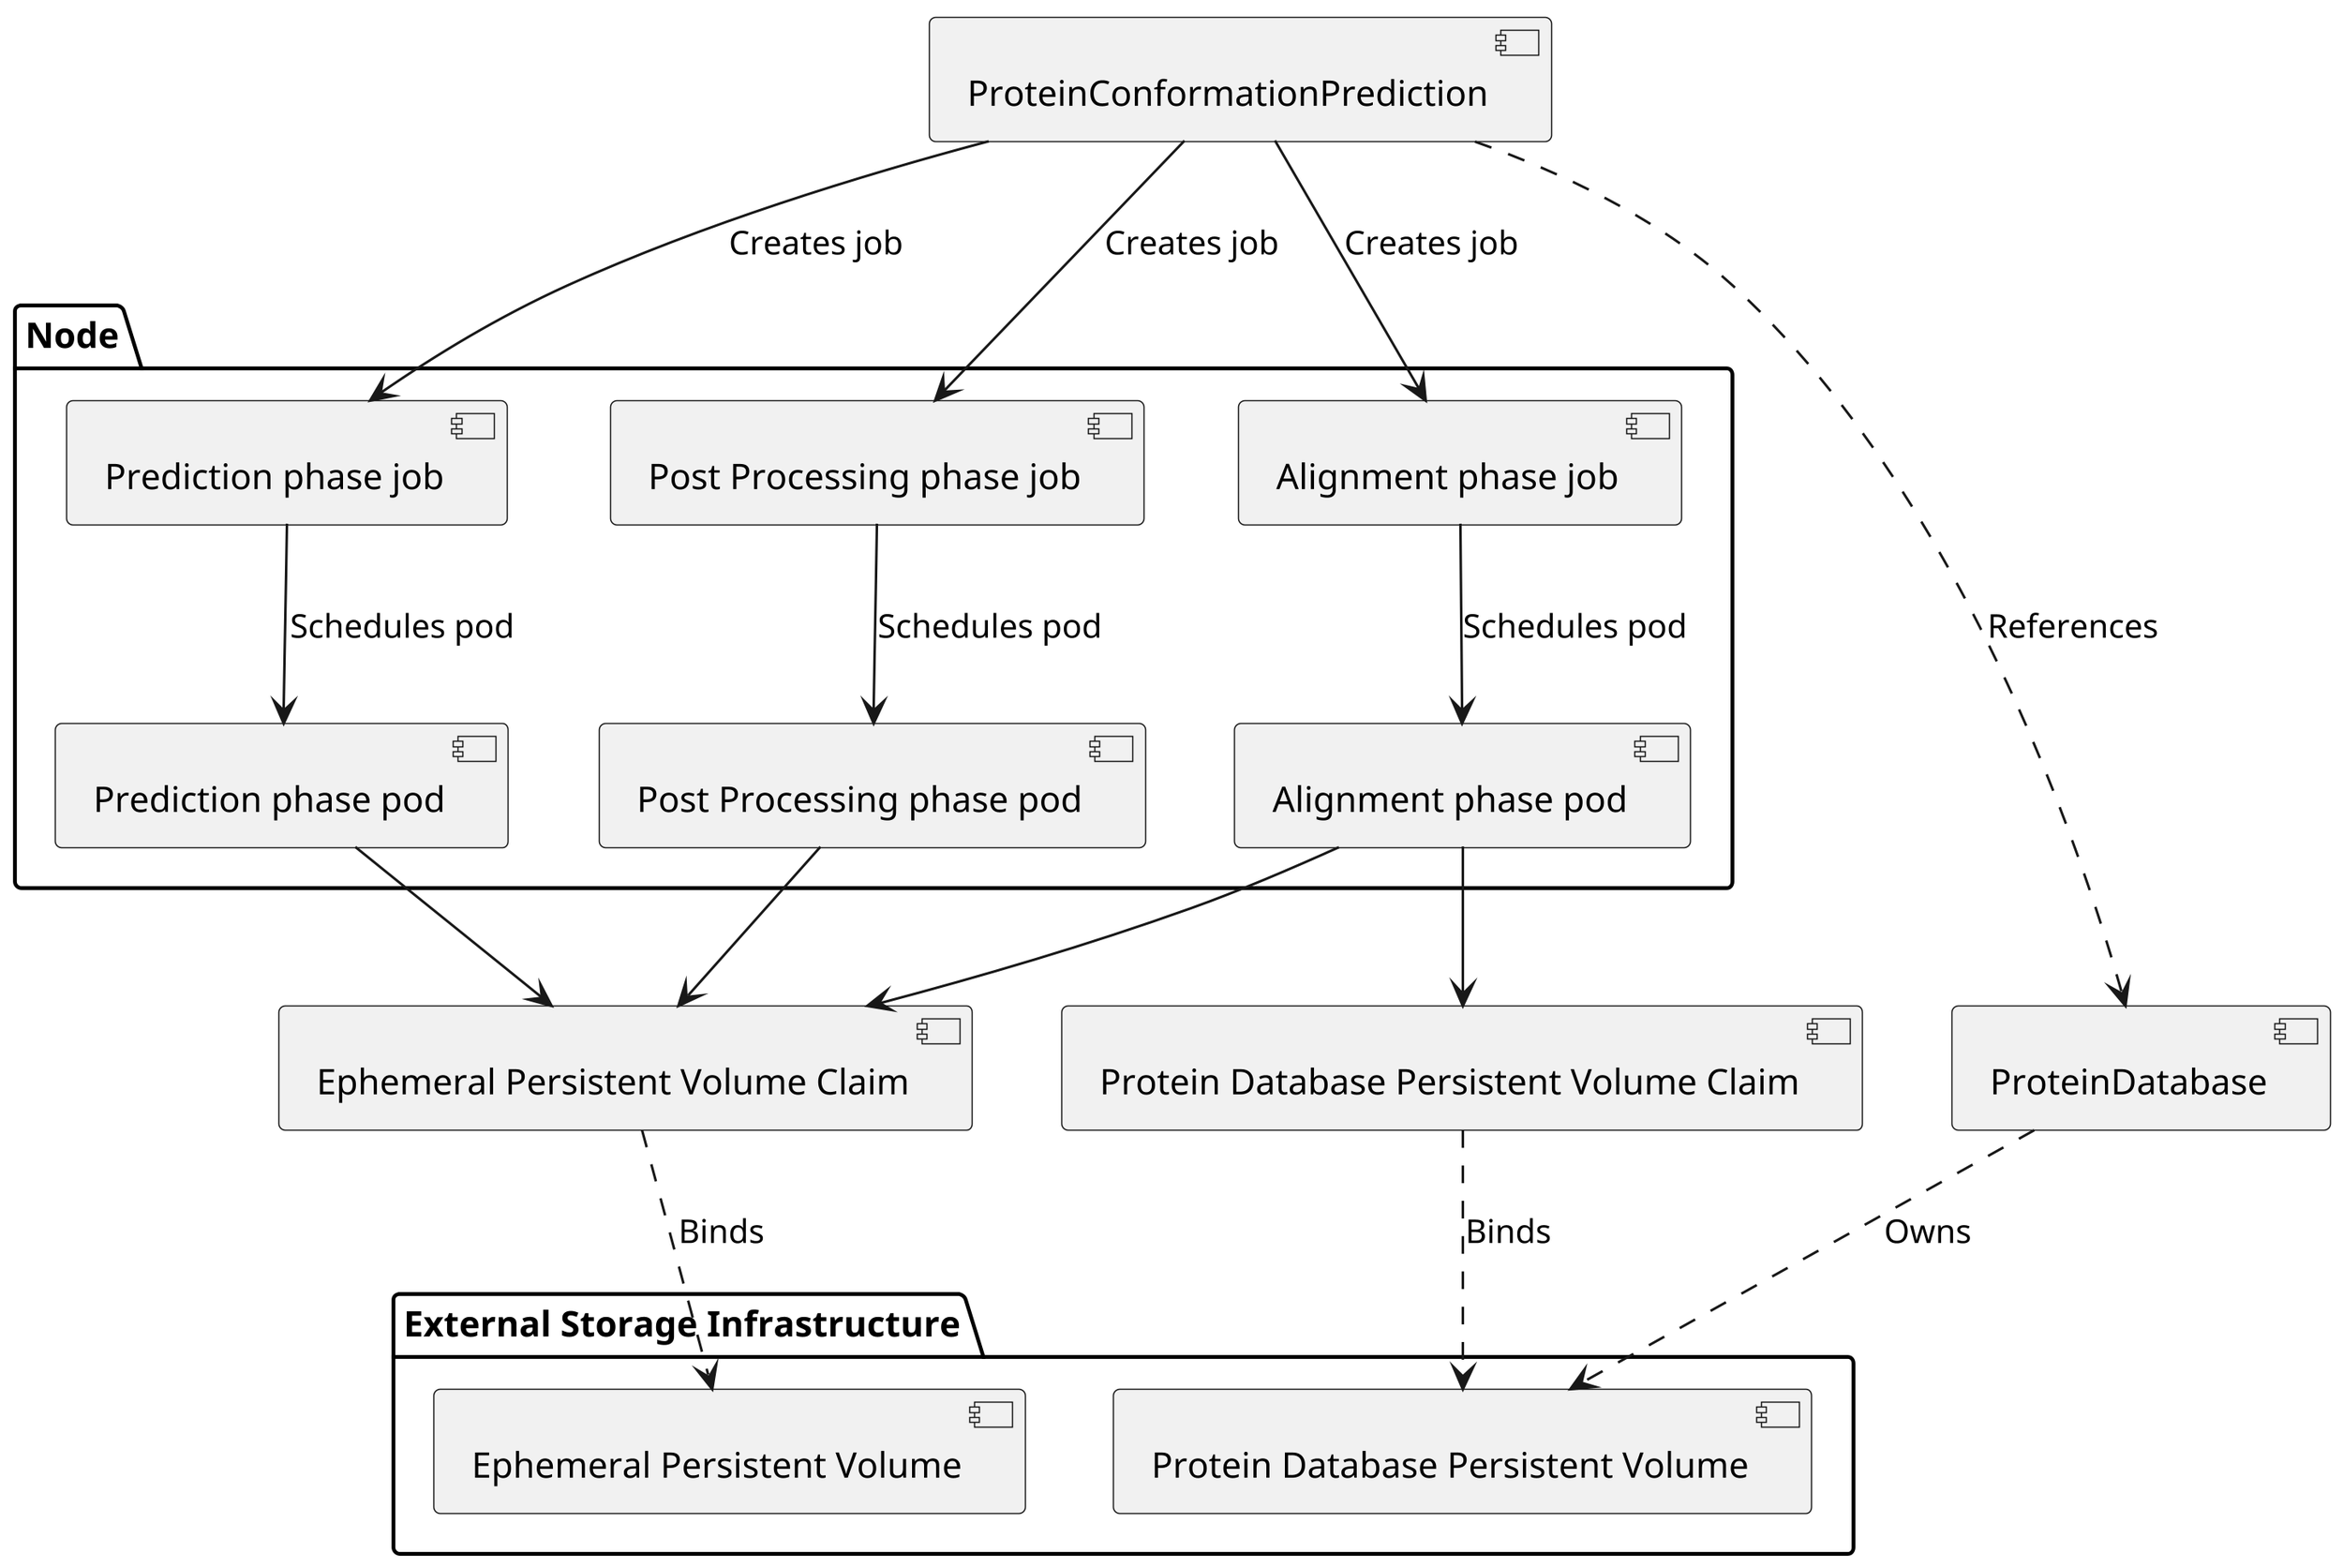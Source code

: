 @startuml

skinparam dpi 300

component [ProteinConformationPrediction] as prediction
component [ProteinDatabase] as db

package "Node" {
    component [Alignment phase job] as alignmentJob
    component [Alignment phase pod] as alignmentPod

    component [Prediction phase job] as predictionJob
    component [Prediction phase pod] as predictionPod

    component [Post Processing phase job] as postProcessingJob
    component [Post Processing phase pod] as postProcessingPod
}

component [Protein Database Persistent Volume Claim] as dbClaim
component [Ephemeral Persistent Volume Claim] as tmpClaim
package "External Storage Infrastructure" {
    component [Protein Database Persistent Volume] as dbVolume
    component [Ephemeral Persistent Volume] as tmpVolume
}

prediction -d-> alignmentJob : Creates job
alignmentJob -d-> alignmentPod : Schedules pod
alignmentPod -d-> dbClaim
alignmentPod -d-> tmpClaim

prediction -d-> predictionJob : Creates job
predictionJob -d-> predictionPod : Schedules pod
predictionPod -d-> tmpClaim

prediction -d-> postProcessingJob : Creates job
postProcessingJob -d-> postProcessingPod : Schedules pod
postProcessingPod -d-> tmpClaim

dbClaim ..> dbVolume : Binds
tmpClaim ..> tmpVolume : Binds

prediction .r.> db : References

db ..> dbVolume : Owns

'db -d->

@enduml